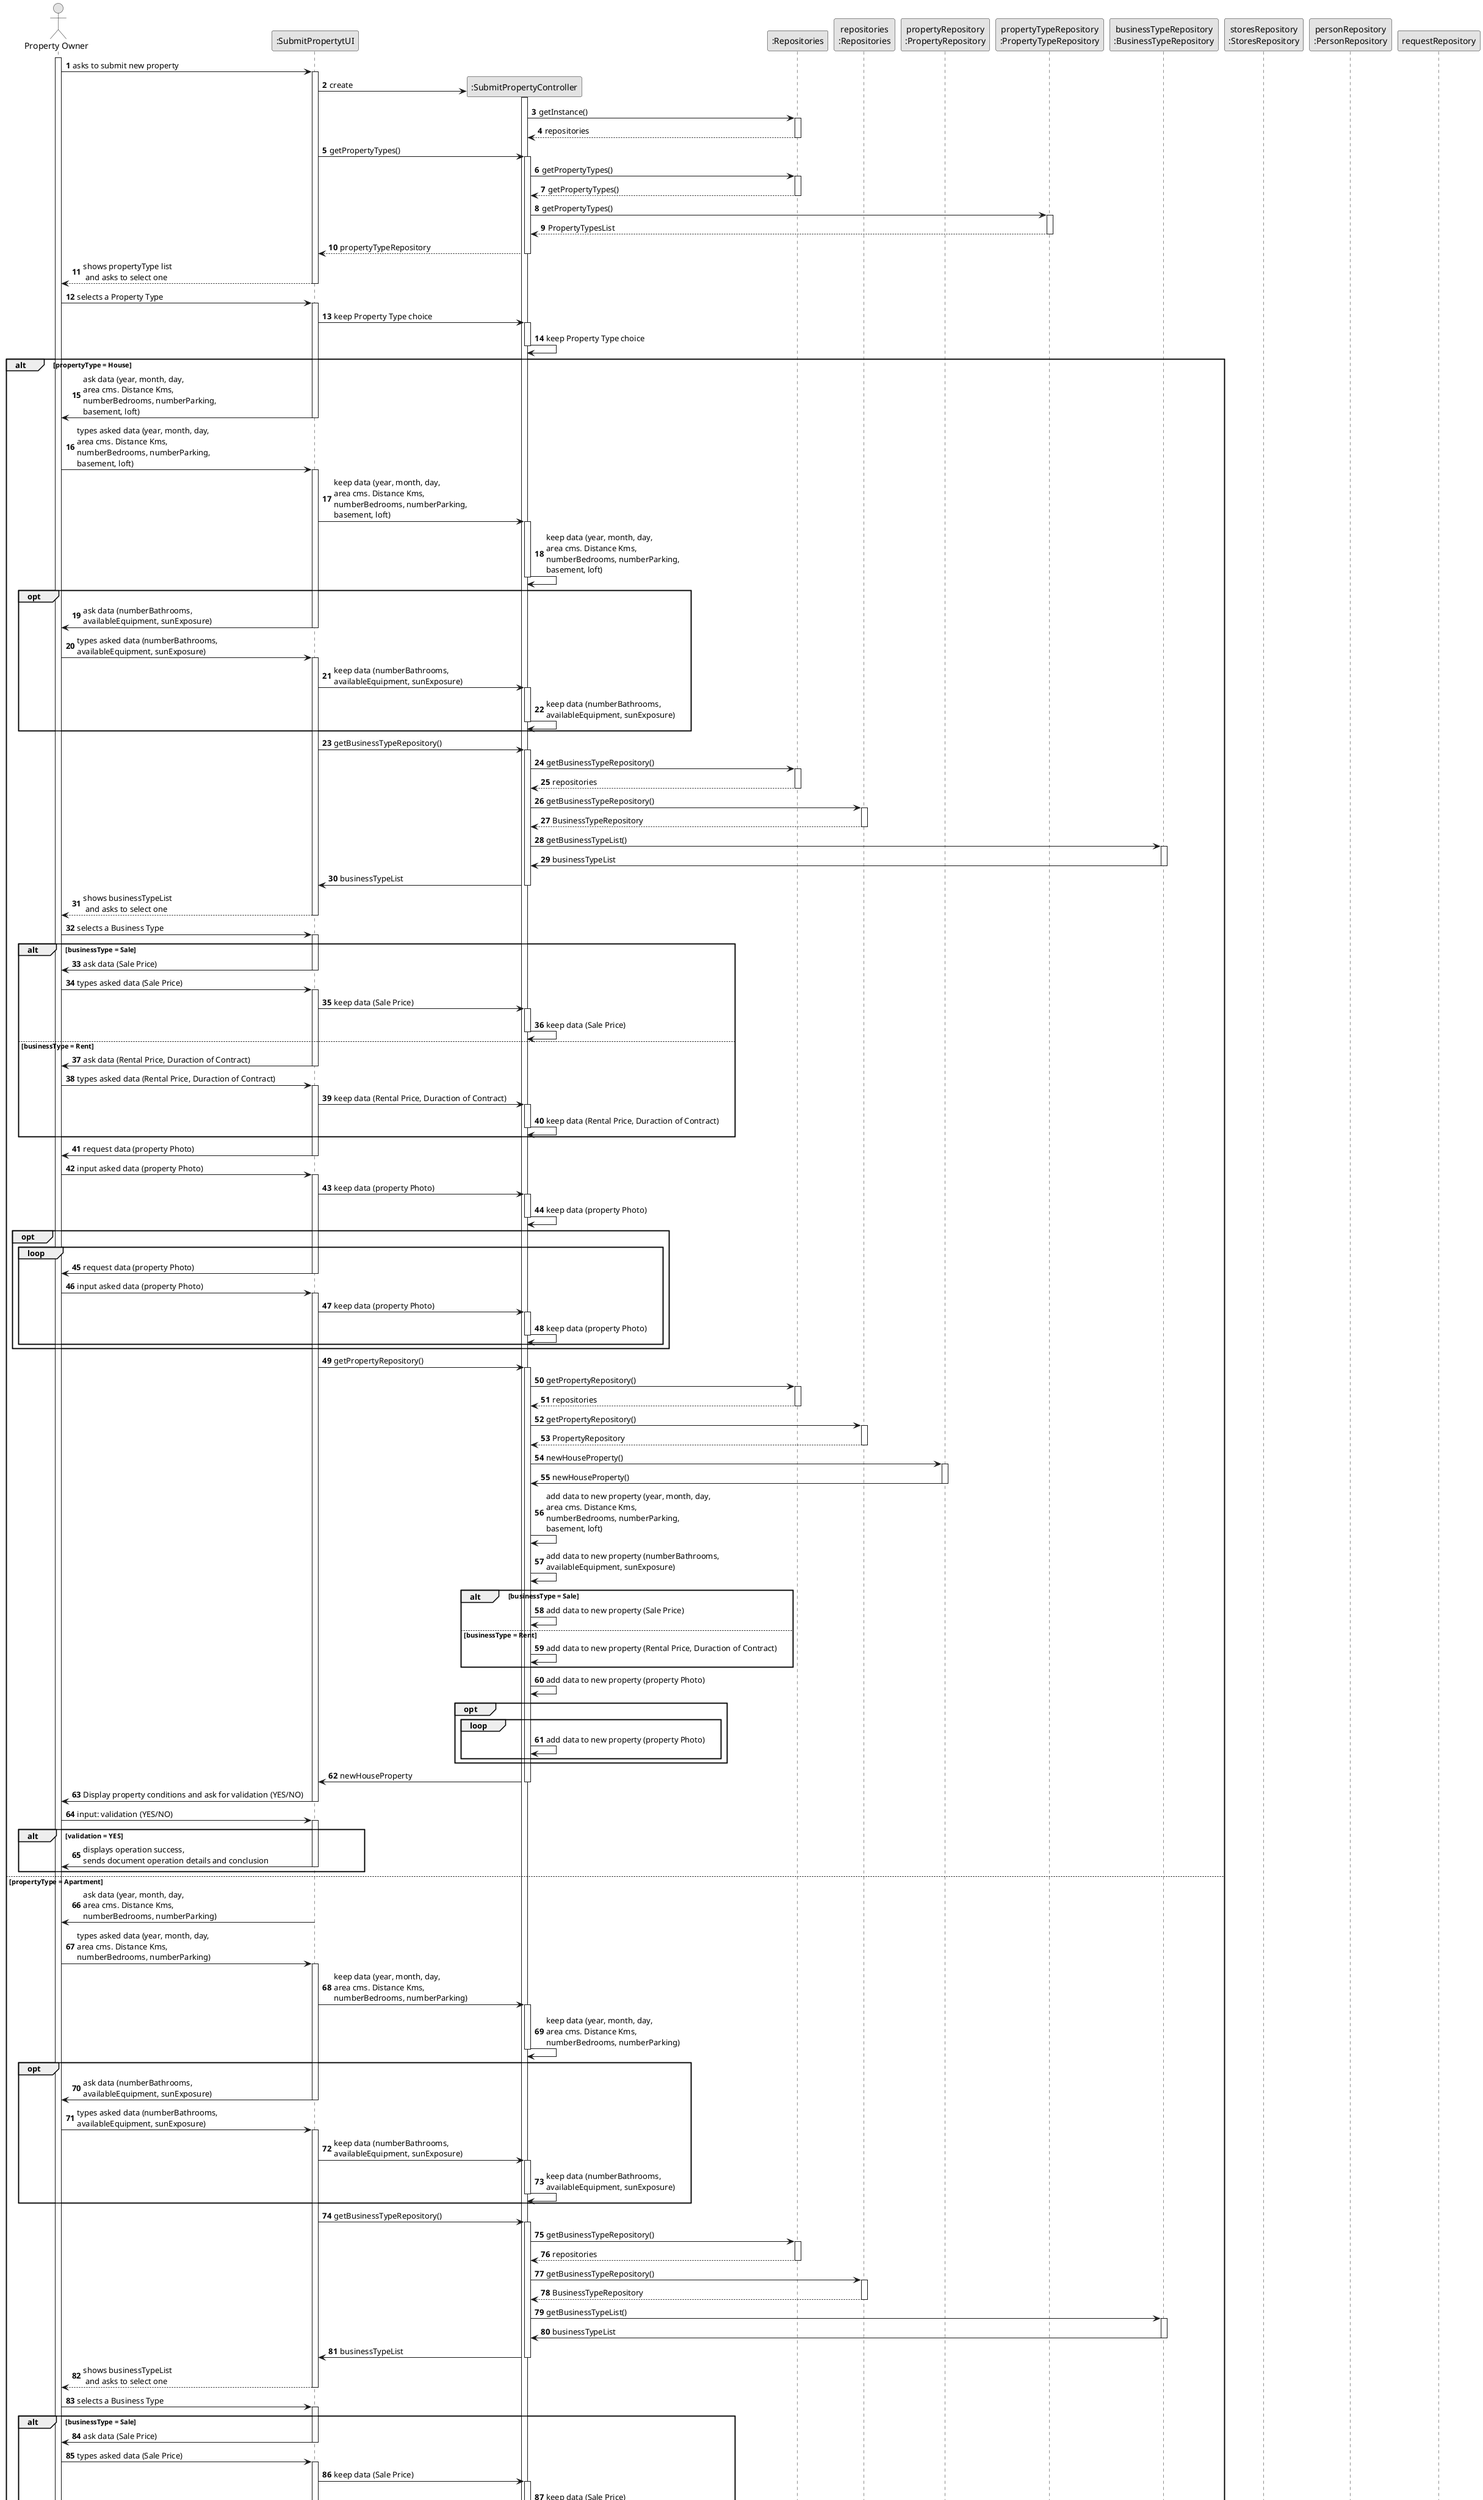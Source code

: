 @startuml
skinparam monochrome true
skinparam packageStyle rectangle
skinparam shadowing false

autonumber

'hide footbox
actor "Property Owner" as User
participant ":SubmitPropertytUI" as UI
participant ":SubmitPropertyController" as CTRL

' LOG IN
participant "personRepository\n:PersonRepository" as personRepository

' SUBMIT PROPERTY
participant ":Repositories" as RepositorySingleton
participant "repositories\n:Repositories" as PLAT

participant "propertyRepository\n:PropertyRepository" as propertyRepository
participant "propertyRepository\n:PropertyRepository" as propertyRepository

participant "propertyTypeRepository\n:PropertyTypeRepository" as propertyTypeRepository
participant "businessTypeRepository\n:BusinessTypeRepository" as BusinessTypeRepository

' CHOOSE A AGENT
participant "storesRepository\n:StoresRepository" as stores
participant "personRepository\n:PersonRepository" as personRepository

' CREATE A REQUEST




activate User


 ' SUBMIT PROPERTY
    User -> UI : asks to submit new property
        activate UI

          UI -> CTRL** : create
                activate CTRL

                CTRL -> RepositorySingleton : getInstance()
                activate RepositorySingleton

                RepositorySingleton --> CTRL: repositories
                deactivate RepositorySingleton



'   UI --> User : requests data (Property Type)

        UI  ->  CTRL : getPropertyTypes()
            activate CTRL

            CTRL  ->  RepositorySingleton : getPropertyTypes()
                activate RepositorySingleton

                RepositorySingleton --> CTRL: getPropertyTypes()
                deactivate RepositorySingleton

            CTRL -> propertyTypeRepository : getPropertyTypes()
                activate propertyTypeRepository

                propertyTypeRepository --> CTRL : PropertyTypesList
                deactivate propertyTypeRepository

            CTRL --> UI : propertyTypeRepository
                deactivate CTRL


            UI --> User : shows propertyType list\n and asks to select one
            deactivate UI

    User -> UI : selects a Property Type
            activate UI

            UI  ->  CTRL: keep Property Type choice
            activate CTRL

            CTRL  ->  CTRL: keep Property Type choice
            deactivate CTRL

alt propertyType = House

            UI -> User : ask data (year, month, day, \narea cms. Distance Kms, \nnumberBedrooms, numberParking, \nbasement, loft)
            deactivate UI

    User -> UI : types asked data (year, month, day, \narea cms. Distance Kms, \nnumberBedrooms, numberParking, \nbasement, loft)
            activate UI

            UI  ->  CTRL: keep data (year, month, day, \narea cms. Distance Kms, \nnumberBedrooms, numberParking, \nbasement, loft)
            activate CTRL

            CTRL  ->  CTRL: keep data (year, month, day, \narea cms. Distance Kms, \nnumberBedrooms, numberParking, \nbasement, loft)
            deactivate CTRL

    group opt
            UI -> User : ask data (numberBathrooms, \navailableEquipment, sunExposure)
                deactivate UI

        User -> UI : types asked data (numberBathrooms, \navailableEquipment, sunExposure)
                activate UI

            UI  ->  CTRL: keep data (numberBathrooms, \navailableEquipment, sunExposure)
            activate CTRL

            CTRL  ->  CTRL: keep data (numberBathrooms, \navailableEquipment, sunExposure)
            deactivate CTRL


    end

            UI -> CTRL : getBusinessTypeRepository()
                activate CTRL

                    CTRL -> RepositorySingleton : getBusinessTypeRepository()
                    activate RepositorySingleton

                        RepositorySingleton --> CTRL: repositories
                        deactivate RepositorySingleton

                    CTRL -> PLAT : getBusinessTypeRepository()
                    activate PLAT

                        PLAT --> CTRL: BusinessTypeRepository
                        deactivate PLAT

                    CTRL -> BusinessTypeRepository: getBusinessTypeList()
                    activate BusinessTypeRepository

                    BusinessTypeRepository -> CTRL: businessTypeList
                    deactivate BusinessTypeRepository

                    CTRL ->  UI: businessTypeList
                    deactivate CTRL

            UI --> User : shows businessTypeList\n and asks to select one
                deactivate UI

        User -> UI : selects a Business Type
                activate UI

    alt businessType = Sale

            UI -> User : ask data (Sale Price)
            deactivate UI

        User -> UI : types asked data (Sale Price)
            activate UI

            UI  ->  CTRL: keep data (Sale Price)
            activate CTRL

                CTRL -> CTRL: keep data (Sale Price)
                deactivate CTRL
    else businessType = Rent

            UI -> User : ask data (Rental Price, Duraction of Contract)
            deactivate UI

        User -> UI : types asked data (Rental Price, Duraction of Contract)
            activate UI

            UI  ->  CTRL: keep data (Rental Price, Duraction of Contract)
            activate CTRL

                CTRL  ->  CTRL: keep data (Rental Price, Duraction of Contract)
                deactivate CTRL

    end

            UI -> User: request data (property Photo)
            deactivate UI

            User -> UI : input asked data (property Photo)
                    activate UI

            UI  ->  CTRL: keep data (property Photo)
            activate CTRL

                CTRL  ->  CTRL: keep data (property Photo)
                deactivate CTRL

    opt

        loop

            UI -> User: request data (property Photo)
            deactivate UI

        User -> UI : input asked data (property Photo)
                    activate UI

            UI  ->  CTRL: keep data (property Photo)
            activate CTRL

                CTRL  ->  CTRL: keep data (property Photo)
                deactivate CTRL
        end

    end

' CREATE NEW PROPERTY HOUSE

            UI -> CTRL : getPropertyRepository()
                activate CTRL

            CTRL -> RepositorySingleton : getPropertyRepository()
                    activate RepositorySingleton

                    RepositorySingleton --> CTRL: repositories
                    deactivate RepositorySingleton

                CTRL -> PLAT : getPropertyRepository()
                activate PLAT

                    PLAT --> CTRL: PropertyRepository
                    deactivate PLAT

                CTRL -> propertyRepository: newHouseProperty()
                activate propertyRepository

                    propertyRepository -> CTRL : newHouseProperty()
                    deactivate propertyRepository

                CTRL -> CTRL: add data to new property (year, month, day, \narea cms. Distance Kms, \nnumberBedrooms, numberParking, \nbasement, loft)

                CTRL  ->  CTRL: add data to new property (numberBathrooms, \navailableEquipment, sunExposure)

    alt businessType = Sale
                CTRL  ->  CTRL: add data to new property (Sale Price)
    else businessType = Rent
                CTRL  ->  CTRL: add data to new property (Rental Price, Duraction of Contract)
    end

                CTRL -> CTRL : add data to new property (property Photo)
    opt
        loop
                CTRL -> CTRL : add data to new property (property Photo)
        end

    end

 ' SHOW NEW PROPERTY HOUSE FOR VALIDATION

         CTRL-> UI: newHouseProperty
         deactivate CTRL

         UI -> User: Display property conditions and ask for validation (YES/NO)
         deactivate UI

     User -> UI: input: validation (YES/NO)
         activate UI

 alt validation = YES
         UI -> User : displays operation success, \nsends document operation details and conclusion
         deactivate UI
 end

else propertyType = Apartment

            UI -> User : ask data (year, month, day, \narea cms. Distance Kms, \nnumberBedrooms, numberParking)
            deactivate UI

    User -> UI : types asked data (year, month, day, \narea cms. Distance Kms, \nnumberBedrooms, numberParking)
            activate UI

            UI  ->  CTRL: keep data (year, month, day, \narea cms. Distance Kms, \nnumberBedrooms, numberParking)
            activate CTRL

                CTRL  ->  CTRL: keep data (year, month, day, \narea cms. Distance Kms, \nnumberBedrooms, numberParking)
                deactivate CTRL

group opt
            UI -> User : ask data (numberBathrooms, \navailableEquipment, sunExposure)
            deactivate UI

    User -> UI : types asked data (numberBathrooms, \navailableEquipment, sunExposure)
            activate UI

            UI  ->  CTRL: keep data (numberBathrooms, \navailableEquipment, sunExposure)
            activate CTRL

                CTRL  ->  CTRL: keep data (numberBathrooms, \navailableEquipment, sunExposure)
                deactivate CTRL

end

            UI -> CTRL : getBusinessTypeRepository()
                activate CTRL

                    CTRL -> RepositorySingleton : getBusinessTypeRepository()
                    activate RepositorySingleton

                        RepositorySingleton --> CTRL: repositories
                        deactivate RepositorySingleton

                    CTRL -> PLAT : getBusinessTypeRepository()
                    activate PLAT

                        PLAT --> CTRL: BusinessTypeRepository
                        deactivate PLAT

                    CTRL -> BusinessTypeRepository: getBusinessTypeList()
                    activate BusinessTypeRepository

                    BusinessTypeRepository -> CTRL: businessTypeList
                    deactivate BusinessTypeRepository

                    CTRL ->  UI: businessTypeList
                    deactivate CTRL

            UI --> User : shows businessTypeList\n and asks to select one
                deactivate UI

        User -> UI : selects a Business Type
                activate UI

    alt businessType = Sale

            UI -> User : ask data (Sale Price)
            deactivate UI

        User -> UI : types asked data (Sale Price)
            activate UI

            UI  ->  CTRL: keep data (Sale Price)
            activate CTRL

                CTRL  ->  CTRL: keep data (Sale Price)
                deactivate CTRL

    else businessType = Rent

            UI -> User : ask data (Rental Price, Duraction of Contract)
            deactivate UI

        User -> UI : types asked data (Rental Price, Duraction of Contract)
            activate UI

            UI  ->  CTRL: keep data (Rental Price, Duraction of Contract)
                activate CTRL


                CTRL  ->  CTRL: keep data (Rental Price, Duraction of Contract)
                deactivate CTRL


    end

            UI -> User: request data (property Photo)
            deactivate UI

            User -> UI : input asked data (property Photo)
                    activate UI

            UI  ->  CTRL: keep data (Rental Price, Duraction of Contract)
                activate CTRL


                CTRL  ->  CTRL: keep data (Rental Price, Duraction of Contract)
                deactivate CTRL

    opt

        loop

            UI -> User: request data (property Photo)
            deactivate UI

        User -> UI : input asked data (property Photo)
                    activate UI

            UI  ->  CTRL: keep data (property Photo)
                activate CTRL


                CTRL  ->  CTRL: keep data (property Photo)
                deactivate CTRL
        end

    end
' CREATE NEW PROPERTY APARTMENT

           UI -> CTRL : getPropertyRepository()
                activate CTRL

                CTRL -> RepositorySingleton : getPropertyRepository()
                activate RepositorySingleton

                    RepositorySingleton --> CTRL: repositories
                    deactivate RepositorySingleton

                CTRL -> PLAT : getPropertyRepository()
                activate PLAT

                    PLAT --> CTRL: PropertyApartmentRepository
                    deactivate PLAT

                CTRL -> propertyRepository: newApartmentProperty()
                activate propertyRepository

                    propertyRepository -> CTRL : newApartmentProperty()
                    deactivate propertyRepository

                CTRL -> CTRL: add data to new property (year, month, day, \narea cms. Distance Kms, \nnumberBedrooms)

                CTRL  ->  CTRL: add data to new property (numberBathrooms, \navailableEquipment)

    alt businessType = Sale
                CTRL  ->  CTRL: add data to new property (Sale Price)
    else businessType = Rent
                CTRL  ->  CTRL: add data to new property (Rental Price, Duraction of Contract)
    end

                CTRL -> CTRL : add data to new property (property Photo)
    opt
        loop
                CTRL -> CTRL : add data to new property (property Photo)
        end

    end

' SHOW NEW PROPERTY APARTMENT FOR VALIDATION

         CTRL-> UI: newApartmentProperty
         deactivate CTRL

         UI -> User: Display property conditions and ask for validation (YES/NO)
         deactivate UI

     User -> UI: input: validation (YES/NO)
         activate UI

 alt validation = YES
         UI -> User : displays operation success, \nsends document operation details and conclusion
         deactivate UI
 end



else propertyType = Land

            UI -> User : ask data (year, month, day, \narea cms. Distance Kms)
            deactivate UI

    User -> UI : types asked data (year, month, day, \narea cms. Distance Kms)
            activate UI

            UI  ->  CTRL: keep data (year, month, day, \narea cms. Distance Kms)
            activate CTRL

            CTRL  ->  CTRL: keep data (year, month, day, \narea cms. Distance Kms)
            deactivate CTRL

            UI -> CTRL : getBusinessTypeRepository()
                activate CTRL

                    CTRL -> RepositorySingleton : getBusinessTypeRepository()
                    activate RepositorySingleton

                        RepositorySingleton --> CTRL: repositories
                        deactivate RepositorySingleton

                    CTRL -> PLAT : getBusinessTypeRepository()
                    activate PLAT

                        PLAT --> CTRL: BusinessTypeRepository
                        deactivate PLAT

                    CTRL -> BusinessTypeRepository: getBusinessTypeList()
                    activate BusinessTypeRepository

                    BusinessTypeRepository -> CTRL: businessTypeList
                    deactivate BusinessTypeRepository

                    CTRL ->  UI: businessTypeList
                    deactivate CTRL

            UI --> User : shows businessTypeList\n and asks to select one
                deactivate UI

        User -> UI : selects a Business Type
                activate UI

    alt businessType = Sale

            UI -> User : ask data (Sale Price)
            deactivate UI

        User -> UI : types asked data (Sale Price)
            activate UI

            UI  ->  CTRL: keep data (Sale Price)
            activate CTRL

            CTRL  ->  CTRL: keep data (Sale Price)
            deactivate CTRL

    else businessType = Rent

            UI -> User : ask data (Rental Price, Duraction of Contract)
            deactivate UI

        User -> UI : types asked data (Rental Price, Duraction of Contract)
            activate UI

            UI  ->  CTRL: keep data (Rental Price, Duraction of Contract)
            activate CTRL

            CTRL  ->  CTRL: keep data (Rental Price, Duraction of Contract)
            deactivate CTRL

    end

            UI -> User: request data (property Photo)
            deactivate UI

            User -> UI : input asked data (property Photo)
                    activate UI

            UI  ->  CTRL: keep data (property Photo)
            activate CTRL

                CTRL  ->  CTRL: keep data (property Photo)
                deactivate CTRL

    opt

        loop

            UI -> User: request data (property Photo)
            deactivate UI

            User -> UI : input asked data (property Photo)
                    activate UI

            UI  ->  CTRL: keep data (property Photo)
            activate CTRL

                CTRL  ->  CTRL: keep data (property Photo)
                deactivate CTRL

        end

    end

' CREATE PROPERTY LAND

            UI -> CTRL : getPropertyRepository()
                activate CTRL

                CTRL -> RepositorySingleton : getPropertyRepository()
                activate RepositorySingleton

                    RepositorySingleton --> CTRL: repositories
                    deactivate RepositorySingleton

                CTRL -> PLAT : getPropertyRepository()
                activate PLAT

                    PLAT --> CTRL: PropertyRepository
                    deactivate PLAT

                CTRL -> propertyRepository: newProperty()
                activate propertyRepository

                    propertyRepository -> CTRL : newProperty()
                    deactivate propertyRepository

                CTRL -> CTRL: add data to new property (year, month, day, \narea cms. Distance Kms, \nnumberBedrooms)

                CTRL  ->  CTRL: add data to new property (numberBathrooms, \navailableEquipment)

    alt businessType = Sale
                CTRL  ->  CTRL: add data to new property (Sale Price)
    else businessType = Rent
                CTRL  ->  CTRL: add data to new property (Rental Price, Duraction of Contract)
    end

                CTRL -> CTRL : add data to new property (property Photo)
    opt
        loop
                CTRL -> CTRL : add data to new property (property Photo)
        end

    end

' SHOW NEW PROPERTY LAND FOR VALIDATION

         CTRL-> UI: newProperty
         deactivate CTRL

         UI -> User: Display property conditions and ask for validation (YES/NO)
         deactivate UI

     User -> UI: input: validation (YES/NO)
         activate UI

 alt validation = YES
         UI -> User : displays operation success, \nsends document operation details and conclusion
         deactivate UI
 end


end





' CHOOSE A AGENT FROM STORE

    User -> UI : asks to choose Agent
        activate UI

        UI  ->  CTRL : getStoreList()
            activate CTRL

            CTRL  ->  RepositorySingleton : getStoreList()
                activate RepositorySingleton

                RepositorySingleton --> CTRL: getStoreList()
                deactivate RepositorySingleton

            CTRL -> stores : getStoreList()
                activate stores

                stores --> CTRL : storeList
                deactivate stores

            CTRL --> UI : storeList
            deactivate CTRL

        UI --> User : shows Store List list\n and asks to select one
        deactivate UI

    User -> UI : selects a Store
        activate UI

        UI  ->  CTRL: keep store
        activate CTRL

            CTRL  ->  stores: getAgentListFromStore()
                activate stores

                stores  ->  CTRL : AgentListFromStore()
                deactivate stores

            CTRL --> UI : agentListFromStore
            deactivate CTRL

        UI --> User : shows Agent List list\n and asks to select one
            deactivate UI

    User -> UI : selects a Agent Choice
        activate UI

        UI  ->  CTRL: keep Agent Choice
        activate CTRL

            CTRL  ->  CTRL: keep Agent Choice
        deactivate CTRL

' CHOOSE A AGENT FROM LIST

    User -> UI : asks to choose Agent
        activate UI

        UI  ->  CTRL : getAgentList()
                activate CTRL

            CTRL  ->  RepositorySingleton : repositories
                activate RepositorySingleton

                RepositorySingleton   -> CTRL  : repositories
                deactivate RepositorySingleton

            CTRL -> PLAT: getPersonRepository()
            activate PLAT

                PLAT --> CTRL: PersonRepository
                deactivate PLAT

            CTRL -> personRepository: getAgentList()
                activate personRepository

                personRepository --> CTRL : agentList
                deactivate personRepository

            CTRL --> UI : agentList
                deactivate CTRL

        UI --> User : shows Agent List list\n and asks to select one
            deactivate UI

    User -> UI : selects a Agent Choice
        activate UI

        UI  ->  CTRL: keep Agent Choice
        activate CTRL

            CTRL  ->  CTRL: keep Agent Choice
            deactivate CTRL




' CREATE A REQUEST

        CTRL -> RepositorySingleton : getRequestRepository()
                activate RepositorySingleton

                    RepositorySingleton --> CTRL: repositories
                    deactivate RepositorySingleton

                CTRL -> PLAT : getRequestRepository()
                activate PLAT

                    PLAT --> CTRL: requestRepository
                    deactivate PLAT

                CTRL -> requestRepository: newRequest()
                activate requestRepository

                    requestRepository -> CTRL : newRequest
                    deactivate requestRepository

                CTRL -> CTRL: add New Property to new Request
                CTRL -> CTRL: add Agent Choice to new Request

        deactivate CTRL

    deactivate UI

    deactivate User


@enduml